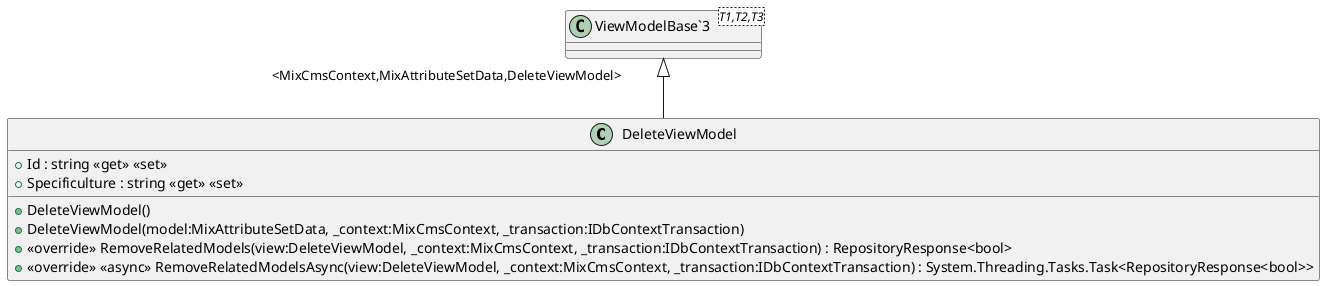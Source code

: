 @startuml
class DeleteViewModel {
    + Id : string <<get>> <<set>>
    + Specificulture : string <<get>> <<set>>
    + DeleteViewModel()
    + DeleteViewModel(model:MixAttributeSetData, _context:MixCmsContext, _transaction:IDbContextTransaction)
    + <<override>> RemoveRelatedModels(view:DeleteViewModel, _context:MixCmsContext, _transaction:IDbContextTransaction) : RepositoryResponse<bool>
    + <<override>> <<async>> RemoveRelatedModelsAsync(view:DeleteViewModel, _context:MixCmsContext, _transaction:IDbContextTransaction) : System.Threading.Tasks.Task<RepositoryResponse<bool>>
}
class "ViewModelBase`3"<T1,T2,T3> {
}
"ViewModelBase`3" "<MixCmsContext,MixAttributeSetData,DeleteViewModel>" <|-- DeleteViewModel
@enduml
